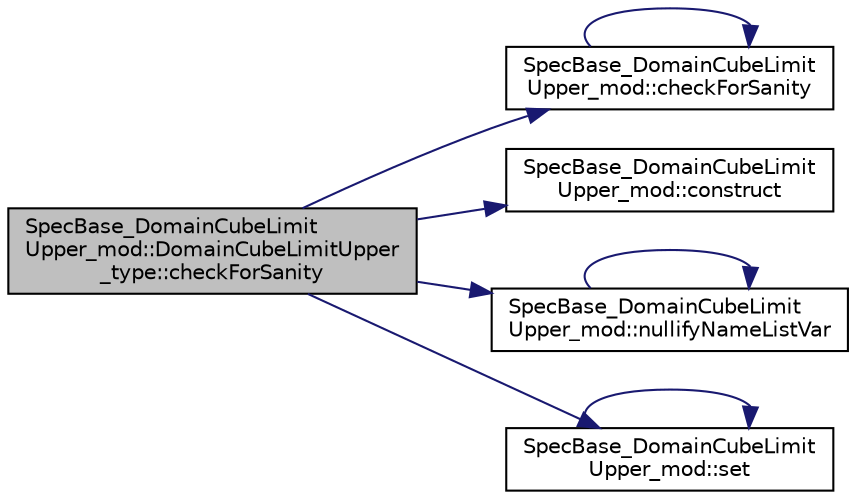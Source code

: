 digraph "SpecBase_DomainCubeLimitUpper_mod::DomainCubeLimitUpper_type::checkForSanity"
{
 // LATEX_PDF_SIZE
  edge [fontname="Helvetica",fontsize="10",labelfontname="Helvetica",labelfontsize="10"];
  node [fontname="Helvetica",fontsize="10",shape=record];
  rankdir="LR";
  Node1 [label="SpecBase_DomainCubeLimit\lUpper_mod::DomainCubeLimitUpper\l_type::checkForSanity",height=0.2,width=0.4,color="black", fillcolor="grey75", style="filled", fontcolor="black",tooltip=" "];
  Node1 -> Node2 [color="midnightblue",fontsize="10",style="solid",fontname="Helvetica"];
  Node2 [label="SpecBase_DomainCubeLimit\lUpper_mod::checkForSanity",height=0.2,width=0.4,color="black", fillcolor="white", style="filled",URL="$namespaceSpecBase__DomainCubeLimitUpper__mod.html#a28cbb629faa244fde3a15cea723e7067",tooltip=" "];
  Node2 -> Node2 [color="midnightblue",fontsize="10",style="solid",fontname="Helvetica"];
  Node1 -> Node3 [color="midnightblue",fontsize="10",style="solid",fontname="Helvetica"];
  Node3 [label="SpecBase_DomainCubeLimit\lUpper_mod::construct",height=0.2,width=0.4,color="black", fillcolor="white", style="filled",URL="$namespaceSpecBase__DomainCubeLimitUpper__mod.html#ad9c7196be0d52ff60dffcd2c7fdca32f",tooltip=" "];
  Node1 -> Node4 [color="midnightblue",fontsize="10",style="solid",fontname="Helvetica"];
  Node4 [label="SpecBase_DomainCubeLimit\lUpper_mod::nullifyNameListVar",height=0.2,width=0.4,color="black", fillcolor="white", style="filled",URL="$namespaceSpecBase__DomainCubeLimitUpper__mod.html#a292ae066d3781e4bee7b1d7012230ab7",tooltip=" "];
  Node4 -> Node4 [color="midnightblue",fontsize="10",style="solid",fontname="Helvetica"];
  Node1 -> Node5 [color="midnightblue",fontsize="10",style="solid",fontname="Helvetica"];
  Node5 [label="SpecBase_DomainCubeLimit\lUpper_mod::set",height=0.2,width=0.4,color="black", fillcolor="white", style="filled",URL="$namespaceSpecBase__DomainCubeLimitUpper__mod.html#af2768e08d46da2135759e50580f6b6c5",tooltip=" "];
  Node5 -> Node5 [color="midnightblue",fontsize="10",style="solid",fontname="Helvetica"];
}
